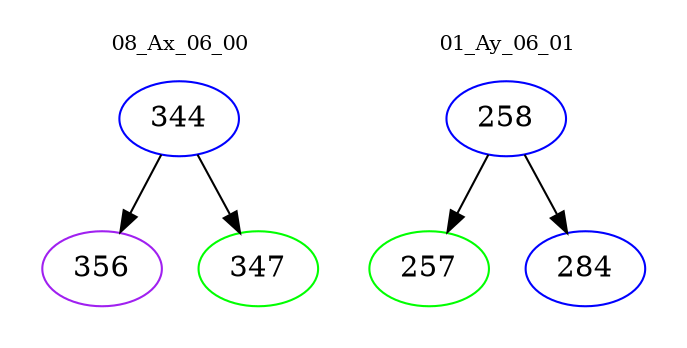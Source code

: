digraph{
subgraph cluster_0 {
color = white
label = "08_Ax_06_00";
fontsize=10;
T0_344 [label="344", color="blue"]
T0_344 -> T0_356 [color="black"]
T0_356 [label="356", color="purple"]
T0_344 -> T0_347 [color="black"]
T0_347 [label="347", color="green"]
}
subgraph cluster_1 {
color = white
label = "01_Ay_06_01";
fontsize=10;
T1_258 [label="258", color="blue"]
T1_258 -> T1_257 [color="black"]
T1_257 [label="257", color="green"]
T1_258 -> T1_284 [color="black"]
T1_284 [label="284", color="blue"]
}
}
